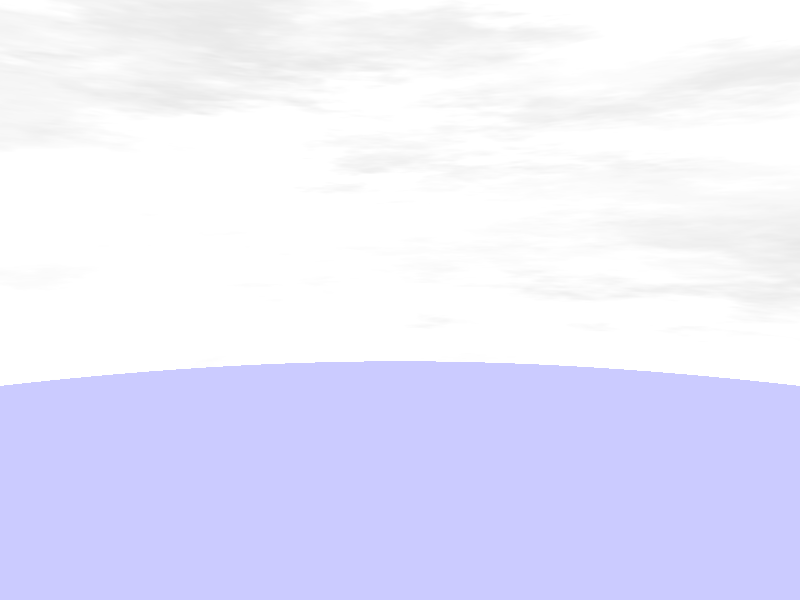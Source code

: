 #include "colors.inc"
#include "shapes.inc"
#include "textures.inc"
#include "skies.inc"

camera {
    location <0, 3, -10>
    look_at <0, 1, 10>
}

light_source { <4, 5, -10> color White}
// light_source { <-4, 3, -10> color White}

sphere { <0,0,0>, 10000
    texture {
        T_Cloud1
        scale 1000
    }
}

plane { y, -2000
    texture {
	Water
    }
    pigment { color red .6 green .6 blue 1 }
    finish { ambient .2 diffuse .4 reflection .9}
}
